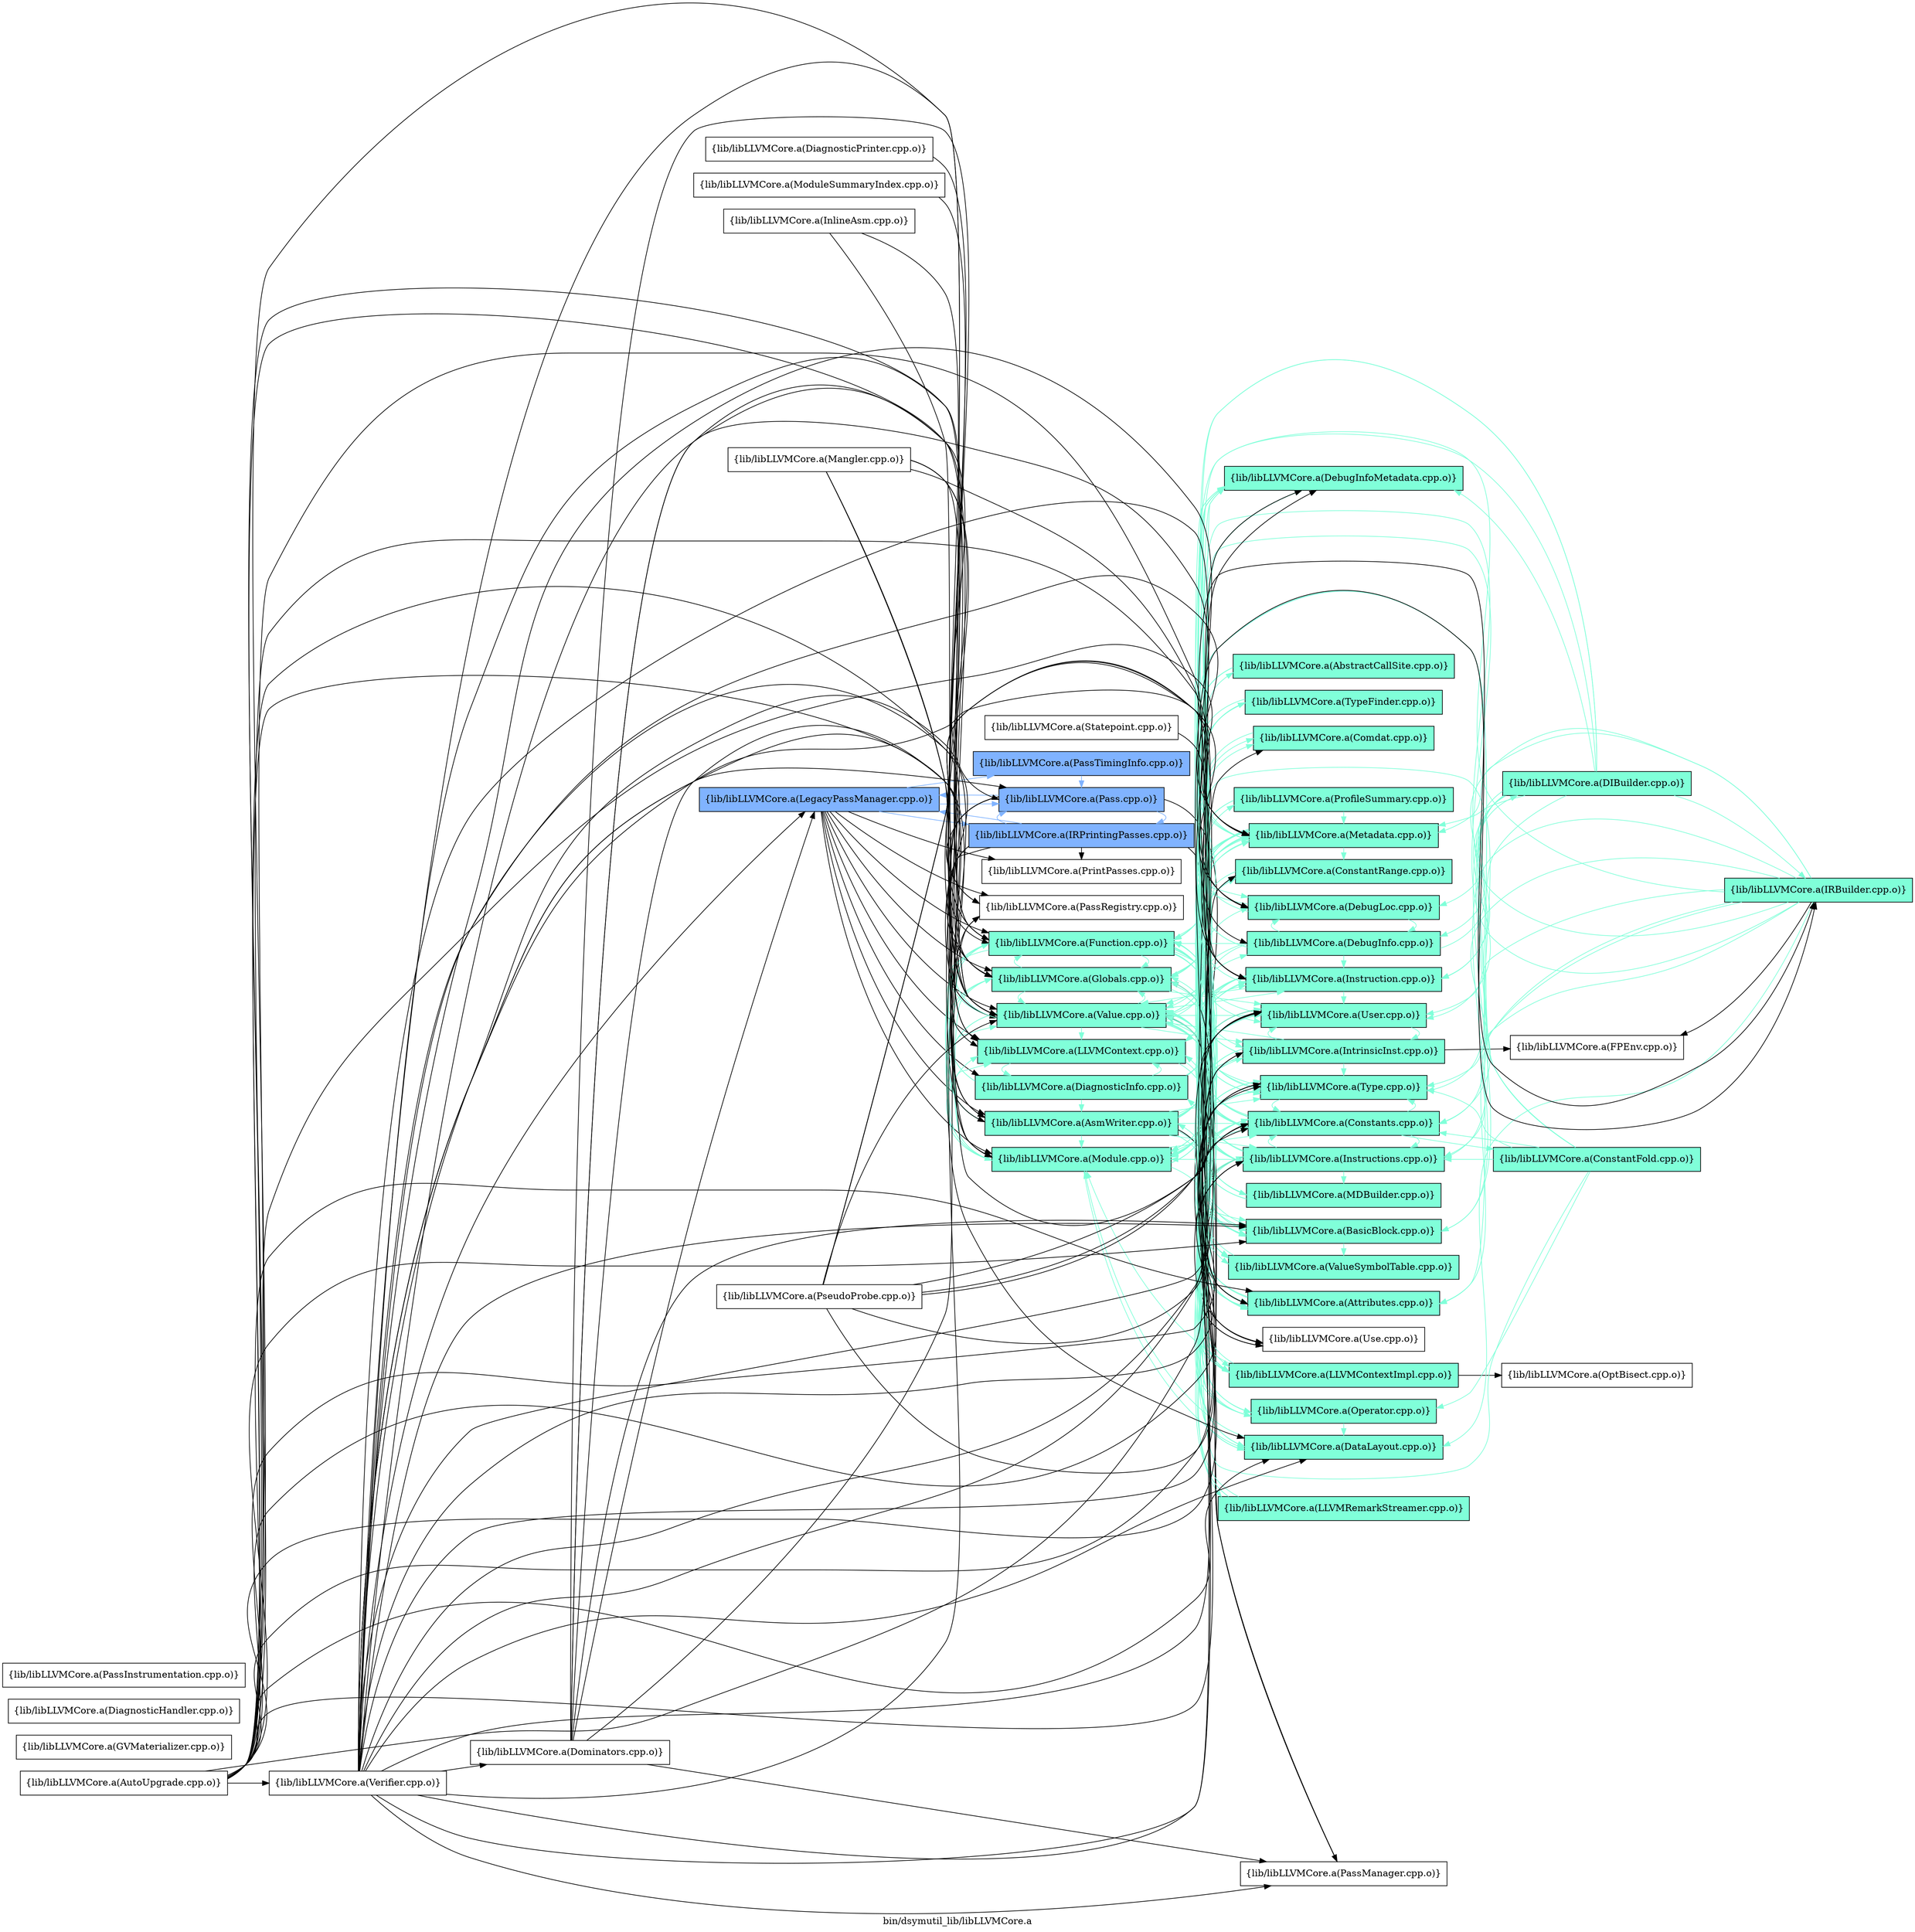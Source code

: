 digraph "bin/dsymutil_lib/libLLVMCore.a" {
	label="bin/dsymutil_lib/libLLVMCore.a";
	rankdir=LR;
	{ rank=same; Node0x561dccf8f718;  }
	{ rank=same; Node0x561dccf77d98; Node0x561dccf76768; Node0x561dccf8f8f8; Node0x561dccf77348; Node0x561dccf80cb8; Node0x561dccf7ebe8; Node0x561dccf8db48; Node0x561dccf71768; Node0x561dccf72cf8; Node0x561dccf6f9b8; Node0x561dccf6ed38; Node0x561dccf7f8b8;  }
	{ rank=same; Node0x561dccf78568; Node0x561dccf7fc78; Node0x561dccf90b68; Node0x561dccf74828; Node0x561dccf76628; Node0x561dccf7a638; Node0x561dccf7aa98; Node0x561dccf7c618; Node0x561dccf7f9a8; Node0x561dccf7ef08; Node0x561dccf91798; Node0x561dccf76ee8; Node0x561dccf7b678; Node0x561dccf7f138; Node0x561dccf796e8; Node0x561dccf73a18; Node0x561dccf78a18; Node0x561dccf8e638; Node0x561dccf77118; Node0x561dccf7c2f8; Node0x561dccf72708; Node0x561dccf7de28; Node0x561dccf8ff88; Node0x561dccf6f198; Node0x561dccf74148;  }
	{ rank=same; Node0x561dccf79b98; Node0x561dccf810c8; Node0x561dccf8df08; Node0x561dccf75048;  }

	Node0x561dccf8f718 [shape=record,shape=box,group=2,style=filled,fillcolor="0.600000 0.5 1",label="{lib/libLLVMCore.a(LegacyPassManager.cpp.o)}"];
	Node0x561dccf8f718 -> Node0x561dccf77d98;
	Node0x561dccf8f718 -> Node0x561dccf76768;
	Node0x561dccf8f718 -> Node0x561dccf8f8f8;
	Node0x561dccf8f718 -> Node0x561dccf77348;
	Node0x561dccf8f718 -> Node0x561dccf80cb8[color="0.600000 0.5 1"];
	Node0x561dccf8f718 -> Node0x561dccf7ebe8;
	Node0x561dccf8f718 -> Node0x561dccf8db48;
	Node0x561dccf8f718 -> Node0x561dccf71768[color="0.600000 0.5 1"];
	Node0x561dccf8f718 -> Node0x561dccf72cf8;
	Node0x561dccf8f718 -> Node0x561dccf6f9b8[color="0.600000 0.5 1"];
	Node0x561dccf8f718 -> Node0x561dccf6ed38;
	Node0x561dccf8f718 -> Node0x561dccf7f8b8;
	Node0x561dccf8db48 [shape=record,shape=box,group=1,style=filled,fillcolor="0.450000 0.5 1",label="{lib/libLLVMCore.a(Module.cpp.o)}"];
	Node0x561dccf8db48 -> Node0x561dccf74828[color="0.450000 0.5 1"];
	Node0x561dccf8db48 -> Node0x561dccf76768[color="0.450000 0.5 1"];
	Node0x561dccf8db48 -> Node0x561dccf8f8f8[color="0.450000 0.5 1"];
	Node0x561dccf8db48 -> Node0x561dccf78a18[color="0.450000 0.5 1"];
	Node0x561dccf8db48 -> Node0x561dccf7c618[color="0.450000 0.5 1"];
	Node0x561dccf8db48 -> Node0x561dccf7ebe8[color="0.450000 0.5 1"];
	Node0x561dccf8db48 -> Node0x561dccf90b68[color="0.450000 0.5 1"];
	Node0x561dccf8db48 -> Node0x561dccf6f198[color="0.450000 0.5 1"];
	Node0x561dccf8db48 -> Node0x561dccf76ee8[color="0.450000 0.5 1"];
	Node0x561dccf8db48 -> Node0x561dccf77118[color="0.450000 0.5 1"];
	Node0x561dccf8db48 -> Node0x561dccf7b678[color="0.450000 0.5 1"];
	Node0x561dccf8db48 -> Node0x561dccf7f8b8[color="0.450000 0.5 1"];
	Node0x561dccf8db48 -> Node0x561dccf7f138[color="0.450000 0.5 1"];
	Node0x561dccf71768 [shape=record,shape=box,group=2,style=filled,fillcolor="0.600000 0.5 1",label="{lib/libLLVMCore.a(Pass.cpp.o)}"];
	Node0x561dccf71768 -> Node0x561dccf76768;
	Node0x561dccf71768 -> Node0x561dccf7a638;
	Node0x561dccf71768 -> Node0x561dccf80cb8[color="0.600000 0.5 1"];
	Node0x561dccf71768 -> Node0x561dccf7ebe8;
	Node0x561dccf71768 -> Node0x561dccf8f718[color="0.600000 0.5 1"];
	Node0x561dccf71768 -> Node0x561dccf72cf8;
	Node0x561dccf71768 -> Node0x561dccf7f8b8;
	Node0x561dccf7f8b8 [shape=record,shape=box,group=1,style=filled,fillcolor="0.450000 0.5 1",label="{lib/libLLVMCore.a(Value.cpp.o)}"];
	Node0x561dccf7f8b8 -> Node0x561dccf74828[color="0.450000 0.5 1"];
	Node0x561dccf7f8b8 -> Node0x561dccf74148[color="0.450000 0.5 1"];
	Node0x561dccf7f8b8 -> Node0x561dccf76768[color="0.450000 0.5 1"];
	Node0x561dccf7f8b8 -> Node0x561dccf8f8f8[color="0.450000 0.5 1"];
	Node0x561dccf7f8b8 -> Node0x561dccf7a638[color="0.450000 0.5 1"];
	Node0x561dccf7f8b8 -> Node0x561dccf7aa98[color="0.450000 0.5 1"];
	Node0x561dccf7f8b8 -> Node0x561dccf7c618[color="0.450000 0.5 1"];
	Node0x561dccf7f8b8 -> Node0x561dccf7fc78[color="0.450000 0.5 1"];
	Node0x561dccf7f8b8 -> Node0x561dccf7f9a8[color="0.450000 0.5 1"];
	Node0x561dccf7f8b8 -> Node0x561dccf7ef08[color="0.450000 0.5 1"];
	Node0x561dccf7f8b8 -> Node0x561dccf7ebe8[color="0.450000 0.5 1"];
	Node0x561dccf7f8b8 -> Node0x561dccf7de28[color="0.450000 0.5 1"];
	Node0x561dccf7f8b8 -> Node0x561dccf90b68[color="0.450000 0.5 1"];
	Node0x561dccf7f8b8 -> Node0x561dccf8e638[color="0.450000 0.5 1"];
	Node0x561dccf7f8b8 -> Node0x561dccf76ee8[color="0.450000 0.5 1"];
	Node0x561dccf7f8b8 -> Node0x561dccf7c2f8;
	Node0x561dccf7f8b8 -> Node0x561dccf7b678[color="0.450000 0.5 1"];
	Node0x561dccf7f8b8 -> Node0x561dccf7f138[color="0.450000 0.5 1"];
	Node0x561dccf7a638 [shape=record,shape=box,group=1,style=filled,fillcolor="0.450000 0.5 1",label="{lib/libLLVMCore.a(Attributes.cpp.o)}"];
	Node0x561dccf7a638 -> Node0x561dccf76768[color="0.450000 0.5 1"];
	Node0x561dccf7a638 -> Node0x561dccf77348[color="0.450000 0.5 1"];
	Node0x561dccf7c618 [shape=record,shape=box,group=1,style=filled,fillcolor="0.450000 0.5 1",label="{lib/libLLVMCore.a(Constants.cpp.o)}"];
	Node0x561dccf7c618 -> Node0x561dccf76768[color="0.450000 0.5 1"];
	Node0x561dccf7c618 -> Node0x561dccf8f8f8[color="0.450000 0.5 1"];
	Node0x561dccf7c618 -> Node0x561dccf79b98[color="0.450000 0.5 1"];
	Node0x561dccf7c618 -> Node0x561dccf7fc78[color="0.450000 0.5 1"];
	Node0x561dccf7c618 -> Node0x561dccf7f9a8[color="0.450000 0.5 1"];
	Node0x561dccf7c618 -> Node0x561dccf8e638[color="0.450000 0.5 1"];
	Node0x561dccf7c618 -> Node0x561dccf76ee8[color="0.450000 0.5 1"];
	Node0x561dccf7c618 -> Node0x561dccf7b678[color="0.450000 0.5 1"];
	Node0x561dccf7c618 -> Node0x561dccf7f8b8[color="0.450000 0.5 1"];
	Node0x561dccf90fc8 [shape=record,shape=box,group=0,label="{lib/libLLVMCore.a(Mangler.cpp.o)}"];
	Node0x561dccf90fc8 -> Node0x561dccf74828;
	Node0x561dccf90fc8 -> Node0x561dccf76768;
	Node0x561dccf90fc8 -> Node0x561dccf8f8f8;
	Node0x561dccf90fc8 -> Node0x561dccf7a638;
	Node0x561dccf90fc8 -> Node0x561dccf8db48;
	Node0x561dccf90fc8 -> Node0x561dccf7f8b8;
	Node0x561dccf90b68 [shape=record,shape=box,group=1,style=filled,fillcolor="0.450000 0.5 1",label="{lib/libLLVMCore.a(Metadata.cpp.o)}"];
	Node0x561dccf90b68 -> Node0x561dccf73a18[color="0.450000 0.5 1"];
	Node0x561dccf90b68 -> Node0x561dccf78568[color="0.450000 0.5 1"];
	Node0x561dccf90b68 -> Node0x561dccf796e8[color="0.450000 0.5 1"];
	Node0x561dccf90b68 -> Node0x561dccf7c618[color="0.450000 0.5 1"];
	Node0x561dccf90b68 -> Node0x561dccf7ebe8[color="0.450000 0.5 1"];
	Node0x561dccf90b68 -> Node0x561dccf7de28[color="0.450000 0.5 1"];
	Node0x561dccf90b68 -> Node0x561dccf8db48[color="0.450000 0.5 1"];
	Node0x561dccf90b68 -> Node0x561dccf76ee8[color="0.450000 0.5 1"];
	Node0x561dccf90b68 -> Node0x561dccf7f8b8[color="0.450000 0.5 1"];
	Node0x561dccf74828 [shape=record,shape=box,group=1,style=filled,fillcolor="0.450000 0.5 1",label="{lib/libLLVMCore.a(DataLayout.cpp.o)}"];
	Node0x561dccf74828 -> Node0x561dccf8f8f8[color="0.450000 0.5 1"];
	Node0x561dccf74828 -> Node0x561dccf8db48[color="0.450000 0.5 1"];
	Node0x561dccf74828 -> Node0x561dccf76ee8[color="0.450000 0.5 1"];
	Node0x561dccf77d98 [shape=record,shape=box,group=1,style=filled,fillcolor="0.450000 0.5 1",label="{lib/libLLVMCore.a(DiagnosticInfo.cpp.o)}"];
	Node0x561dccf77d98 -> Node0x561dccf78568[color="0.450000 0.5 1"];
	Node0x561dccf77d98 -> Node0x561dccf76768[color="0.450000 0.5 1"];
	Node0x561dccf77d98 -> Node0x561dccf77348[color="0.450000 0.5 1"];
	Node0x561dccf77d98 -> Node0x561dccf7fc78[color="0.450000 0.5 1"];
	Node0x561dccf77d98 -> Node0x561dccf7ebe8[color="0.450000 0.5 1"];
	Node0x561dccf77d98 -> Node0x561dccf90b68[color="0.450000 0.5 1"];
	Node0x561dccf77d98 -> Node0x561dccf7f8b8[color="0.450000 0.5 1"];
	Node0x561dccf76768 [shape=record,shape=box,group=1,style=filled,fillcolor="0.450000 0.5 1",label="{lib/libLLVMCore.a(Function.cpp.o)}"];
	Node0x561dccf76768 -> Node0x561dccf74828[color="0.450000 0.5 1"];
	Node0x561dccf76768 -> Node0x561dccf8f8f8[color="0.450000 0.5 1"];
	Node0x561dccf76768 -> Node0x561dccf76628[color="0.450000 0.5 1"];
	Node0x561dccf76768 -> Node0x561dccf7a638[color="0.450000 0.5 1"];
	Node0x561dccf76768 -> Node0x561dccf7aa98[color="0.450000 0.5 1"];
	Node0x561dccf76768 -> Node0x561dccf7c618[color="0.450000 0.5 1"];
	Node0x561dccf76768 -> Node0x561dccf7f9a8[color="0.450000 0.5 1"];
	Node0x561dccf76768 -> Node0x561dccf7ef08[color="0.450000 0.5 1"];
	Node0x561dccf76768 -> Node0x561dccf7ebe8[color="0.450000 0.5 1"];
	Node0x561dccf76768 -> Node0x561dccf91798[color="0.450000 0.5 1"];
	Node0x561dccf76768 -> Node0x561dccf90b68[color="0.450000 0.5 1"];
	Node0x561dccf76768 -> Node0x561dccf8db48[color="0.450000 0.5 1"];
	Node0x561dccf76768 -> Node0x561dccf76ee8[color="0.450000 0.5 1"];
	Node0x561dccf76768 -> Node0x561dccf7b678[color="0.450000 0.5 1"];
	Node0x561dccf76768 -> Node0x561dccf7f8b8[color="0.450000 0.5 1"];
	Node0x561dccf76768 -> Node0x561dccf7f138[color="0.450000 0.5 1"];
	Node0x561dccf8f8f8 [shape=record,shape=box,group=1,style=filled,fillcolor="0.450000 0.5 1",label="{lib/libLLVMCore.a(Globals.cpp.o)}"];
	Node0x561dccf8f8f8 -> Node0x561dccf76768[color="0.450000 0.5 1"];
	Node0x561dccf8f8f8 -> Node0x561dccf796e8[color="0.450000 0.5 1"];
	Node0x561dccf8f8f8 -> Node0x561dccf7c618[color="0.450000 0.5 1"];
	Node0x561dccf8f8f8 -> Node0x561dccf90b68[color="0.450000 0.5 1"];
	Node0x561dccf8f8f8 -> Node0x561dccf8db48[color="0.450000 0.5 1"];
	Node0x561dccf8f8f8 -> Node0x561dccf76ee8[color="0.450000 0.5 1"];
	Node0x561dccf8f8f8 -> Node0x561dccf7b678[color="0.450000 0.5 1"];
	Node0x561dccf8f8f8 -> Node0x561dccf7f8b8[color="0.450000 0.5 1"];
	Node0x561dccf81ca8 [shape=record,shape=box,group=1,style=filled,fillcolor="0.450000 0.5 1",label="{lib/libLLVMCore.a(IRBuilder.cpp.o)}"];
	Node0x561dccf81ca8 -> Node0x561dccf74828[color="0.450000 0.5 1"];
	Node0x561dccf81ca8 -> Node0x561dccf76768[color="0.450000 0.5 1"];
	Node0x561dccf81ca8 -> Node0x561dccf8f8f8[color="0.450000 0.5 1"];
	Node0x561dccf81ca8 -> Node0x561dccf7a638[color="0.450000 0.5 1"];
	Node0x561dccf81ca8 -> Node0x561dccf7aa98[color="0.450000 0.5 1"];
	Node0x561dccf81ca8 -> Node0x561dccf7c618[color="0.450000 0.5 1"];
	Node0x561dccf81ca8 -> Node0x561dccf810c8;
	Node0x561dccf81ca8 -> Node0x561dccf7fc78[color="0.450000 0.5 1"];
	Node0x561dccf81ca8 -> Node0x561dccf7f9a8[color="0.450000 0.5 1"];
	Node0x561dccf81ca8 -> Node0x561dccf90b68[color="0.450000 0.5 1"];
	Node0x561dccf81ca8 -> Node0x561dccf76ee8[color="0.450000 0.5 1"];
	Node0x561dccf81ca8 -> Node0x561dccf7b678[color="0.450000 0.5 1"];
	Node0x561dccf81ca8 -> Node0x561dccf7f8b8[color="0.450000 0.5 1"];
	Node0x561dccf80a38 [shape=record,shape=box,group=0,label="{lib/libLLVMCore.a(InlineAsm.cpp.o)}"];
	Node0x561dccf80a38 -> Node0x561dccf76ee8;
	Node0x561dccf80a38 -> Node0x561dccf7f8b8;
	Node0x561dccf7fc78 [shape=record,shape=box,group=1,style=filled,fillcolor="0.450000 0.5 1",label="{lib/libLLVMCore.a(Instruction.cpp.o)}"];
	Node0x561dccf7fc78 -> Node0x561dccf7a638[color="0.450000 0.5 1"];
	Node0x561dccf7fc78 -> Node0x561dccf7aa98[color="0.450000 0.5 1"];
	Node0x561dccf7fc78 -> Node0x561dccf7c618[color="0.450000 0.5 1"];
	Node0x561dccf7fc78 -> Node0x561dccf7f9a8[color="0.450000 0.5 1"];
	Node0x561dccf7fc78 -> Node0x561dccf90b68[color="0.450000 0.5 1"];
	Node0x561dccf7fc78 -> Node0x561dccf7b678[color="0.450000 0.5 1"];
	Node0x561dccf7fc78 -> Node0x561dccf7f8b8[color="0.450000 0.5 1"];
	Node0x561dccf7f9a8 [shape=record,shape=box,group=1,style=filled,fillcolor="0.450000 0.5 1",label="{lib/libLLVMCore.a(Instructions.cpp.o)}"];
	Node0x561dccf7f9a8 -> Node0x561dccf74828[color="0.450000 0.5 1"];
	Node0x561dccf7f9a8 -> Node0x561dccf76768[color="0.450000 0.5 1"];
	Node0x561dccf7f9a8 -> Node0x561dccf7a638[color="0.450000 0.5 1"];
	Node0x561dccf7f9a8 -> Node0x561dccf7aa98[color="0.450000 0.5 1"];
	Node0x561dccf7f9a8 -> Node0x561dccf7c618[color="0.450000 0.5 1"];
	Node0x561dccf7f9a8 -> Node0x561dccf7fc78[color="0.450000 0.5 1"];
	Node0x561dccf7f9a8 -> Node0x561dccf7de28[color="0.450000 0.5 1"];
	Node0x561dccf7f9a8 -> Node0x561dccf91798[color="0.450000 0.5 1"];
	Node0x561dccf7f9a8 -> Node0x561dccf90b68[color="0.450000 0.5 1"];
	Node0x561dccf7f9a8 -> Node0x561dccf8db48[color="0.450000 0.5 1"];
	Node0x561dccf7f9a8 -> Node0x561dccf8e638[color="0.450000 0.5 1"];
	Node0x561dccf7f9a8 -> Node0x561dccf76ee8[color="0.450000 0.5 1"];
	Node0x561dccf7f9a8 -> Node0x561dccf7c2f8;
	Node0x561dccf7f9a8 -> Node0x561dccf7b678[color="0.450000 0.5 1"];
	Node0x561dccf7f9a8 -> Node0x561dccf7f8b8[color="0.450000 0.5 1"];
	Node0x561dccf7ebe8 [shape=record,shape=box,group=1,style=filled,fillcolor="0.450000 0.5 1",label="{lib/libLLVMCore.a(LLVMContext.cpp.o)}"];
	Node0x561dccf7ebe8 -> Node0x561dccf77d98[color="0.450000 0.5 1"];
	Node0x561dccf7ebe8 -> Node0x561dccf7de28[color="0.450000 0.5 1"];
	Node0x561dccf7ebe8 -> Node0x561dccf8ff88[color="0.450000 0.5 1"];
	Node0x561dccf76ee8 [shape=record,shape=box,group=1,style=filled,fillcolor="0.450000 0.5 1",label="{lib/libLLVMCore.a(Type.cpp.o)}"];
	Node0x561dccf76ee8 -> Node0x561dccf7c618[color="0.450000 0.5 1"];
	Node0x561dccf7b678 [shape=record,shape=box,group=1,style=filled,fillcolor="0.450000 0.5 1",label="{lib/libLLVMCore.a(User.cpp.o)}"];
	Node0x561dccf7b678 -> Node0x561dccf7ef08[color="0.450000 0.5 1"];
	Node0x561dccf7b678 -> Node0x561dccf7c2f8;
	Node0x561dccf7aa98 [shape=record,shape=box,group=1,style=filled,fillcolor="0.450000 0.5 1",label="{lib/libLLVMCore.a(BasicBlock.cpp.o)}"];
	Node0x561dccf7aa98 -> Node0x561dccf7c618[color="0.450000 0.5 1"];
	Node0x561dccf7aa98 -> Node0x561dccf7fc78[color="0.450000 0.5 1"];
	Node0x561dccf7aa98 -> Node0x561dccf7f9a8[color="0.450000 0.5 1"];
	Node0x561dccf7aa98 -> Node0x561dccf90b68[color="0.450000 0.5 1"];
	Node0x561dccf7aa98 -> Node0x561dccf76ee8[color="0.450000 0.5 1"];
	Node0x561dccf7aa98 -> Node0x561dccf7b678[color="0.450000 0.5 1"];
	Node0x561dccf7aa98 -> Node0x561dccf7f8b8[color="0.450000 0.5 1"];
	Node0x561dccf7aa98 -> Node0x561dccf7f138[color="0.450000 0.5 1"];
	Node0x561dccf7ef08 [shape=record,shape=box,group=1,style=filled,fillcolor="0.450000 0.5 1",label="{lib/libLLVMCore.a(IntrinsicInst.cpp.o)}"];
	Node0x561dccf7ef08 -> Node0x561dccf74828[color="0.450000 0.5 1"];
	Node0x561dccf7ef08 -> Node0x561dccf73a18[color="0.450000 0.5 1"];
	Node0x561dccf7ef08 -> Node0x561dccf7aa98[color="0.450000 0.5 1"];
	Node0x561dccf7ef08 -> Node0x561dccf7c618[color="0.450000 0.5 1"];
	Node0x561dccf7ef08 -> Node0x561dccf810c8;
	Node0x561dccf7ef08 -> Node0x561dccf7fc78[color="0.450000 0.5 1"];
	Node0x561dccf7ef08 -> Node0x561dccf7f9a8[color="0.450000 0.5 1"];
	Node0x561dccf7ef08 -> Node0x561dccf90b68[color="0.450000 0.5 1"];
	Node0x561dccf7ef08 -> Node0x561dccf8db48[color="0.450000 0.5 1"];
	Node0x561dccf7ef08 -> Node0x561dccf76ee8[color="0.450000 0.5 1"];
	Node0x561dccf7ef08 -> Node0x561dccf7b678[color="0.450000 0.5 1"];
	Node0x561dccf7ef08 -> Node0x561dccf7f8b8[color="0.450000 0.5 1"];
	Node0x561dccf8e638 [shape=record,shape=box,group=1,style=filled,fillcolor="0.450000 0.5 1",label="{lib/libLLVMCore.a(Operator.cpp.o)}"];
	Node0x561dccf8e638 -> Node0x561dccf74828[color="0.450000 0.5 1"];
	Node0x561dccf8e638 -> Node0x561dccf7c618[color="0.450000 0.5 1"];
	Node0x561dccf8e638 -> Node0x561dccf76ee8[color="0.450000 0.5 1"];
	Node0x561dccf73a18 [shape=record,shape=box,group=1,style=filled,fillcolor="0.450000 0.5 1",label="{lib/libLLVMCore.a(DebugInfoMetadata.cpp.o)}"];
	Node0x561dccf73a18 -> Node0x561dccf7c618[color="0.450000 0.5 1"];
	Node0x561dccf73a18 -> Node0x561dccf7ebe8[color="0.450000 0.5 1"];
	Node0x561dccf73a18 -> Node0x561dccf7de28[color="0.450000 0.5 1"];
	Node0x561dccf73a18 -> Node0x561dccf90b68[color="0.450000 0.5 1"];
	Node0x561dccf73a18 -> Node0x561dccf76ee8[color="0.450000 0.5 1"];
	Node0x561dccf796e8 [shape=record,shape=box,group=1,style=filled,fillcolor="0.450000 0.5 1",label="{lib/libLLVMCore.a(ConstantRange.cpp.o)}"];
	Node0x561dccf796e8 -> Node0x561dccf7f9a8[color="0.450000 0.5 1"];
	Node0x561dccf72cf8 [shape=record,shape=box,group=0,label="{lib/libLLVMCore.a(PassRegistry.cpp.o)}"];
	Node0x561dccf78568 [shape=record,shape=box,group=1,style=filled,fillcolor="0.450000 0.5 1",label="{lib/libLLVMCore.a(DebugLoc.cpp.o)}"];
	Node0x561dccf78568 -> Node0x561dccf74148[color="0.450000 0.5 1"];
	Node0x561dccf78568 -> Node0x561dccf73a18[color="0.450000 0.5 1"];
	Node0x561dccf78568 -> Node0x561dccf90b68[color="0.450000 0.5 1"];
	Node0x561dccf76e48 [shape=record,shape=box,group=0,label="{lib/libLLVMCore.a(Dominators.cpp.o)}"];
	Node0x561dccf76e48 -> Node0x561dccf77348;
	Node0x561dccf76e48 -> Node0x561dccf7aa98;
	Node0x561dccf76e48 -> Node0x561dccf7fc78;
	Node0x561dccf76e48 -> Node0x561dccf8f718;
	Node0x561dccf76e48 -> Node0x561dccf71768;
	Node0x561dccf76e48 -> Node0x561dccf72708;
	Node0x561dccf76e48 -> Node0x561dccf72cf8;
	Node0x561dccf76e48 -> Node0x561dccf7f8b8;
	Node0x561dccf7c2f8 [shape=record,shape=box,group=0,label="{lib/libLLVMCore.a(Use.cpp.o)}"];
	Node0x561dccf77348 [shape=record,shape=box,group=1,style=filled,fillcolor="0.450000 0.5 1",label="{lib/libLLVMCore.a(AsmWriter.cpp.o)}"];
	Node0x561dccf77348 -> Node0x561dccf73a18[color="0.450000 0.5 1"];
	Node0x561dccf77348 -> Node0x561dccf76768[color="0.450000 0.5 1"];
	Node0x561dccf77348 -> Node0x561dccf8f8f8[color="0.450000 0.5 1"];
	Node0x561dccf77348 -> Node0x561dccf7a638[color="0.450000 0.5 1"];
	Node0x561dccf77348 -> Node0x561dccf7aa98[color="0.450000 0.5 1"];
	Node0x561dccf77348 -> Node0x561dccf78a18[color="0.450000 0.5 1"];
	Node0x561dccf77348 -> Node0x561dccf796e8[color="0.450000 0.5 1"];
	Node0x561dccf77348 -> Node0x561dccf7c618[color="0.450000 0.5 1"];
	Node0x561dccf77348 -> Node0x561dccf7fc78[color="0.450000 0.5 1"];
	Node0x561dccf77348 -> Node0x561dccf7f9a8[color="0.450000 0.5 1"];
	Node0x561dccf77348 -> Node0x561dccf7ef08[color="0.450000 0.5 1"];
	Node0x561dccf77348 -> Node0x561dccf7ebe8[color="0.450000 0.5 1"];
	Node0x561dccf77348 -> Node0x561dccf90b68[color="0.450000 0.5 1"];
	Node0x561dccf77348 -> Node0x561dccf8db48[color="0.450000 0.5 1"];
	Node0x561dccf77348 -> Node0x561dccf8e638[color="0.450000 0.5 1"];
	Node0x561dccf77348 -> Node0x561dccf76ee8[color="0.450000 0.5 1"];
	Node0x561dccf77348 -> Node0x561dccf77118[color="0.450000 0.5 1"];
	Node0x561dccf77348 -> Node0x561dccf7c2f8;
	Node0x561dccf77348 -> Node0x561dccf7b678[color="0.450000 0.5 1"];
	Node0x561dccf77348 -> Node0x561dccf7f8b8[color="0.450000 0.5 1"];
	Node0x561dccf78a18 [shape=record,shape=box,group=1,style=filled,fillcolor="0.450000 0.5 1",label="{lib/libLLVMCore.a(Comdat.cpp.o)}"];
	Node0x561dccf78a18 -> Node0x561dccf8db48[color="0.450000 0.5 1"];
	Node0x561dccf6f9b8 [shape=record,shape=box,group=2,style=filled,fillcolor="0.600000 0.5 1",label="{lib/libLLVMCore.a(PassTimingInfo.cpp.o)}"];
	Node0x561dccf6f9b8 -> Node0x561dccf71768[color="0.600000 0.5 1"];
	Node0x561dccf74148 [shape=record,shape=box,group=1,style=filled,fillcolor="0.450000 0.5 1",label="{lib/libLLVMCore.a(DebugInfo.cpp.o)}"];
	Node0x561dccf74148 -> Node0x561dccf75048[color="0.450000 0.5 1"];
	Node0x561dccf74148 -> Node0x561dccf73a18[color="0.450000 0.5 1"];
	Node0x561dccf74148 -> Node0x561dccf78568[color="0.450000 0.5 1"];
	Node0x561dccf74148 -> Node0x561dccf76768[color="0.450000 0.5 1"];
	Node0x561dccf74148 -> Node0x561dccf7fc78[color="0.450000 0.5 1"];
	Node0x561dccf74148 -> Node0x561dccf90b68[color="0.450000 0.5 1"];
	Node0x561dccf74148 -> Node0x561dccf8db48[color="0.450000 0.5 1"];
	Node0x561dccf74148 -> Node0x561dccf7f8b8[color="0.450000 0.5 1"];
	Node0x561dccf6ed38 [shape=record,shape=box,group=0,label="{lib/libLLVMCore.a(PrintPasses.cpp.o)}"];
	Node0x561dccf80cb8 [shape=record,shape=box,group=2,style=filled,fillcolor="0.600000 0.5 1",label="{lib/libLLVMCore.a(IRPrintingPasses.cpp.o)}"];
	Node0x561dccf80cb8 -> Node0x561dccf77348;
	Node0x561dccf80cb8 -> Node0x561dccf8f718[color="0.600000 0.5 1"];
	Node0x561dccf80cb8 -> Node0x561dccf71768[color="0.600000 0.5 1"];
	Node0x561dccf80cb8 -> Node0x561dccf72708;
	Node0x561dccf80cb8 -> Node0x561dccf72cf8;
	Node0x561dccf80cb8 -> Node0x561dccf6ed38;
	Node0x561dccf80cb8 -> Node0x561dccf7f8b8;
	Node0x561dccf7f318 [shape=record,shape=box,group=0,label="{lib/libLLVMCore.a(Verifier.cpp.o)}"];
	Node0x561dccf7f318 -> Node0x561dccf74828;
	Node0x561dccf7f318 -> Node0x561dccf73a18;
	Node0x561dccf7f318 -> Node0x561dccf78568;
	Node0x561dccf7f318 -> Node0x561dccf76e48;
	Node0x561dccf7f318 -> Node0x561dccf76768;
	Node0x561dccf7f318 -> Node0x561dccf8f8f8;
	Node0x561dccf7f318 -> Node0x561dccf77348;
	Node0x561dccf7f318 -> Node0x561dccf7a638;
	Node0x561dccf7f318 -> Node0x561dccf7aa98;
	Node0x561dccf7f318 -> Node0x561dccf78a18;
	Node0x561dccf7f318 -> Node0x561dccf796e8;
	Node0x561dccf7f318 -> Node0x561dccf7c618;
	Node0x561dccf7f318 -> Node0x561dccf7fc78;
	Node0x561dccf7f318 -> Node0x561dccf7f9a8;
	Node0x561dccf7f318 -> Node0x561dccf7ef08;
	Node0x561dccf7f318 -> Node0x561dccf7ebe8;
	Node0x561dccf7f318 -> Node0x561dccf8f718;
	Node0x561dccf7f318 -> Node0x561dccf90b68;
	Node0x561dccf7f318 -> Node0x561dccf8db48;
	Node0x561dccf7f318 -> Node0x561dccf71768;
	Node0x561dccf7f318 -> Node0x561dccf72708;
	Node0x561dccf7f318 -> Node0x561dccf72cf8;
	Node0x561dccf7f318 -> Node0x561dccf76ee8;
	Node0x561dccf7f318 -> Node0x561dccf7b678;
	Node0x561dccf7f318 -> Node0x561dccf7f8b8;
	Node0x561dccf91798 [shape=record,shape=box,group=1,style=filled,fillcolor="0.450000 0.5 1",label="{lib/libLLVMCore.a(MDBuilder.cpp.o)}"];
	Node0x561dccf91798 -> Node0x561dccf7c618[color="0.450000 0.5 1"];
	Node0x561dccf91798 -> Node0x561dccf90b68[color="0.450000 0.5 1"];
	Node0x561dccf91798 -> Node0x561dccf76ee8[color="0.450000 0.5 1"];
	Node0x561dccf91798 -> Node0x561dccf7f8b8[color="0.450000 0.5 1"];
	Node0x561dccf72708 [shape=record,shape=box,group=0,label="{lib/libLLVMCore.a(PassManager.cpp.o)}"];
	Node0x561dccf72708 -> Node0x561dccf8f8f8;
	Node0x561dccf72708 -> Node0x561dccf7f8b8;
	Node0x561dccf75048 [shape=record,shape=box,group=1,style=filled,fillcolor="0.450000 0.5 1",label="{lib/libLLVMCore.a(DIBuilder.cpp.o)}"];
	Node0x561dccf75048 -> Node0x561dccf74148[color="0.450000 0.5 1"];
	Node0x561dccf75048 -> Node0x561dccf73a18[color="0.450000 0.5 1"];
	Node0x561dccf75048 -> Node0x561dccf78568[color="0.450000 0.5 1"];
	Node0x561dccf75048 -> Node0x561dccf76768[color="0.450000 0.5 1"];
	Node0x561dccf75048 -> Node0x561dccf7a638[color="0.450000 0.5 1"];
	Node0x561dccf75048 -> Node0x561dccf7aa98[color="0.450000 0.5 1"];
	Node0x561dccf75048 -> Node0x561dccf7c618[color="0.450000 0.5 1"];
	Node0x561dccf75048 -> Node0x561dccf81ca8[color="0.450000 0.5 1"];
	Node0x561dccf75048 -> Node0x561dccf7fc78[color="0.450000 0.5 1"];
	Node0x561dccf75048 -> Node0x561dccf7f9a8[color="0.450000 0.5 1"];
	Node0x561dccf75048 -> Node0x561dccf90b68[color="0.450000 0.5 1"];
	Node0x561dccf75048 -> Node0x561dccf8db48[color="0.450000 0.5 1"];
	Node0x561dccf75048 -> Node0x561dccf76ee8[color="0.450000 0.5 1"];
	Node0x561dccf75048 -> Node0x561dccf7b678[color="0.450000 0.5 1"];
	Node0x561dccf75048 -> Node0x561dccf7f8b8[color="0.450000 0.5 1"];
	Node0x561dccf70048 [shape=record,shape=box,group=0,label="{lib/libLLVMCore.a(Statepoint.cpp.o)}"];
	Node0x561dccf70048 -> Node0x561dccf7a638;
	Node0x561dccf70c28 [shape=record,shape=box,group=0,label="{lib/libLLVMCore.a(PseudoProbe.cpp.o)}"];
	Node0x561dccf70c28 -> Node0x561dccf73a18;
	Node0x561dccf70c28 -> Node0x561dccf78568;
	Node0x561dccf70c28 -> Node0x561dccf7c618;
	Node0x561dccf70c28 -> Node0x561dccf81ca8;
	Node0x561dccf70c28 -> Node0x561dccf7fc78;
	Node0x561dccf70c28 -> Node0x561dccf90b68;
	Node0x561dccf70c28 -> Node0x561dccf76ee8;
	Node0x561dccf70c28 -> Node0x561dccf7b678;
	Node0x561dccf70c28 -> Node0x561dccf7f8b8;
	Node0x561dccf76628 [shape=record,shape=box,group=1,style=filled,fillcolor="0.450000 0.5 1",label="{lib/libLLVMCore.a(AbstractCallSite.cpp.o)}"];
	Node0x561dccf76628 -> Node0x561dccf7c618[color="0.450000 0.5 1"];
	Node0x561dccf76628 -> Node0x561dccf7f9a8[color="0.450000 0.5 1"];
	Node0x561dccf76628 -> Node0x561dccf90b68[color="0.450000 0.5 1"];
	Node0x561dccf76628 -> Node0x561dccf7b678[color="0.450000 0.5 1"];
	Node0x561dccf79b98 [shape=record,shape=box,group=1,style=filled,fillcolor="0.450000 0.5 1",label="{lib/libLLVMCore.a(ConstantFold.cpp.o)}"];
	Node0x561dccf79b98 -> Node0x561dccf76768[color="0.450000 0.5 1"];
	Node0x561dccf79b98 -> Node0x561dccf8f8f8[color="0.450000 0.5 1"];
	Node0x561dccf79b98 -> Node0x561dccf7c618[color="0.450000 0.5 1"];
	Node0x561dccf79b98 -> Node0x561dccf7f9a8[color="0.450000 0.5 1"];
	Node0x561dccf79b98 -> Node0x561dccf8db48[color="0.450000 0.5 1"];
	Node0x561dccf79b98 -> Node0x561dccf8e638[color="0.450000 0.5 1"];
	Node0x561dccf79b98 -> Node0x561dccf76ee8[color="0.450000 0.5 1"];
	Node0x561dccf79b98 -> Node0x561dccf7f8b8[color="0.450000 0.5 1"];
	Node0x561dccf6f198 [shape=record,shape=box,group=1,style=filled,fillcolor="0.450000 0.5 1",label="{lib/libLLVMCore.a(ProfileSummary.cpp.o)}"];
	Node0x561dccf6f198 -> Node0x561dccf7c618[color="0.450000 0.5 1"];
	Node0x561dccf6f198 -> Node0x561dccf90b68[color="0.450000 0.5 1"];
	Node0x561dccf6f198 -> Node0x561dccf76ee8[color="0.450000 0.5 1"];
	Node0x561dccf8f1c8 [shape=record,shape=box,group=0,label="{lib/libLLVMCore.a(GVMaterializer.cpp.o)}"];
	Node0x561dccf7acc8 [shape=record,shape=box,group=0,label="{lib/libLLVMCore.a(AutoUpgrade.cpp.o)}"];
	Node0x561dccf7acc8 -> Node0x561dccf74828;
	Node0x561dccf7acc8 -> Node0x561dccf74148;
	Node0x561dccf7acc8 -> Node0x561dccf76768;
	Node0x561dccf7acc8 -> Node0x561dccf8f8f8;
	Node0x561dccf7acc8 -> Node0x561dccf7a638;
	Node0x561dccf7acc8 -> Node0x561dccf7aa98;
	Node0x561dccf7acc8 -> Node0x561dccf7c618;
	Node0x561dccf7acc8 -> Node0x561dccf81ca8;
	Node0x561dccf7acc8 -> Node0x561dccf7fc78;
	Node0x561dccf7acc8 -> Node0x561dccf7f9a8;
	Node0x561dccf7acc8 -> Node0x561dccf7ef08;
	Node0x561dccf7acc8 -> Node0x561dccf7ebe8;
	Node0x561dccf7acc8 -> Node0x561dccf90b68;
	Node0x561dccf7acc8 -> Node0x561dccf8db48;
	Node0x561dccf7acc8 -> Node0x561dccf76ee8;
	Node0x561dccf7acc8 -> Node0x561dccf7b678;
	Node0x561dccf7acc8 -> Node0x561dccf7f8b8;
	Node0x561dccf7acc8 -> Node0x561dccf7f318;
	Node0x561dccf77118 [shape=record,shape=box,group=1,style=filled,fillcolor="0.450000 0.5 1",label="{lib/libLLVMCore.a(TypeFinder.cpp.o)}"];
	Node0x561dccf77118 -> Node0x561dccf76768[color="0.450000 0.5 1"];
	Node0x561dccf77118 -> Node0x561dccf8f8f8[color="0.450000 0.5 1"];
	Node0x561dccf77118 -> Node0x561dccf90b68[color="0.450000 0.5 1"];
	Node0x561dccf7f138 [shape=record,shape=box,group=1,style=filled,fillcolor="0.450000 0.5 1",label="{lib/libLLVMCore.a(ValueSymbolTable.cpp.o)}"];
	Node0x561dccf7f138 -> Node0x561dccf7f8b8[color="0.450000 0.5 1"];
	Node0x561dccf7de28 [shape=record,shape=box,group=1,style=filled,fillcolor="0.450000 0.5 1",label="{lib/libLLVMCore.a(LLVMContextImpl.cpp.o)}"];
	Node0x561dccf7de28 -> Node0x561dccf73a18[color="0.450000 0.5 1"];
	Node0x561dccf7de28 -> Node0x561dccf7c618[color="0.450000 0.5 1"];
	Node0x561dccf7de28 -> Node0x561dccf90b68[color="0.450000 0.5 1"];
	Node0x561dccf7de28 -> Node0x561dccf8db48[color="0.450000 0.5 1"];
	Node0x561dccf7de28 -> Node0x561dccf8df08;
	Node0x561dccf7de28 -> Node0x561dccf7b678[color="0.450000 0.5 1"];
	Node0x561dccf7de28 -> Node0x561dccf7f8b8[color="0.450000 0.5 1"];
	Node0x561dccf810c8 [shape=record,shape=box,group=0,label="{lib/libLLVMCore.a(FPEnv.cpp.o)}"];
	Node0x561dccf8ff88 [shape=record,shape=box,group=1,style=filled,fillcolor="0.450000 0.5 1",label="{lib/libLLVMCore.a(LLVMRemarkStreamer.cpp.o)}"];
	Node0x561dccf8ff88 -> Node0x561dccf77d98[color="0.450000 0.5 1"];
	Node0x561dccf8ff88 -> Node0x561dccf7ebe8[color="0.450000 0.5 1"];
	Node0x561dccf8ff88 -> Node0x561dccf7f8b8[color="0.450000 0.5 1"];
	Node0x561dccf7e0f8 [shape=record,shape=box,group=0,label="{lib/libLLVMCore.a(DiagnosticPrinter.cpp.o)}"];
	Node0x561dccf7e0f8 -> Node0x561dccf7f8b8;
	Node0x561dccf8df08 [shape=record,shape=box,group=0,label="{lib/libLLVMCore.a(OptBisect.cpp.o)}"];
	Node0x561dccf7d658 [shape=record,shape=box,group=0,label="{lib/libLLVMCore.a(DiagnosticHandler.cpp.o)}"];
	Node0x561dccf8cbf8 [shape=record,shape=box,group=0,label="{lib/libLLVMCore.a(ModuleSummaryIndex.cpp.o)}"];
	Node0x561dccf8cbf8 -> Node0x561dccf7f8b8;
	Node0x561dccf73478 [shape=record,shape=box,group=0,label="{lib/libLLVMCore.a(PassInstrumentation.cpp.o)}"];
}
